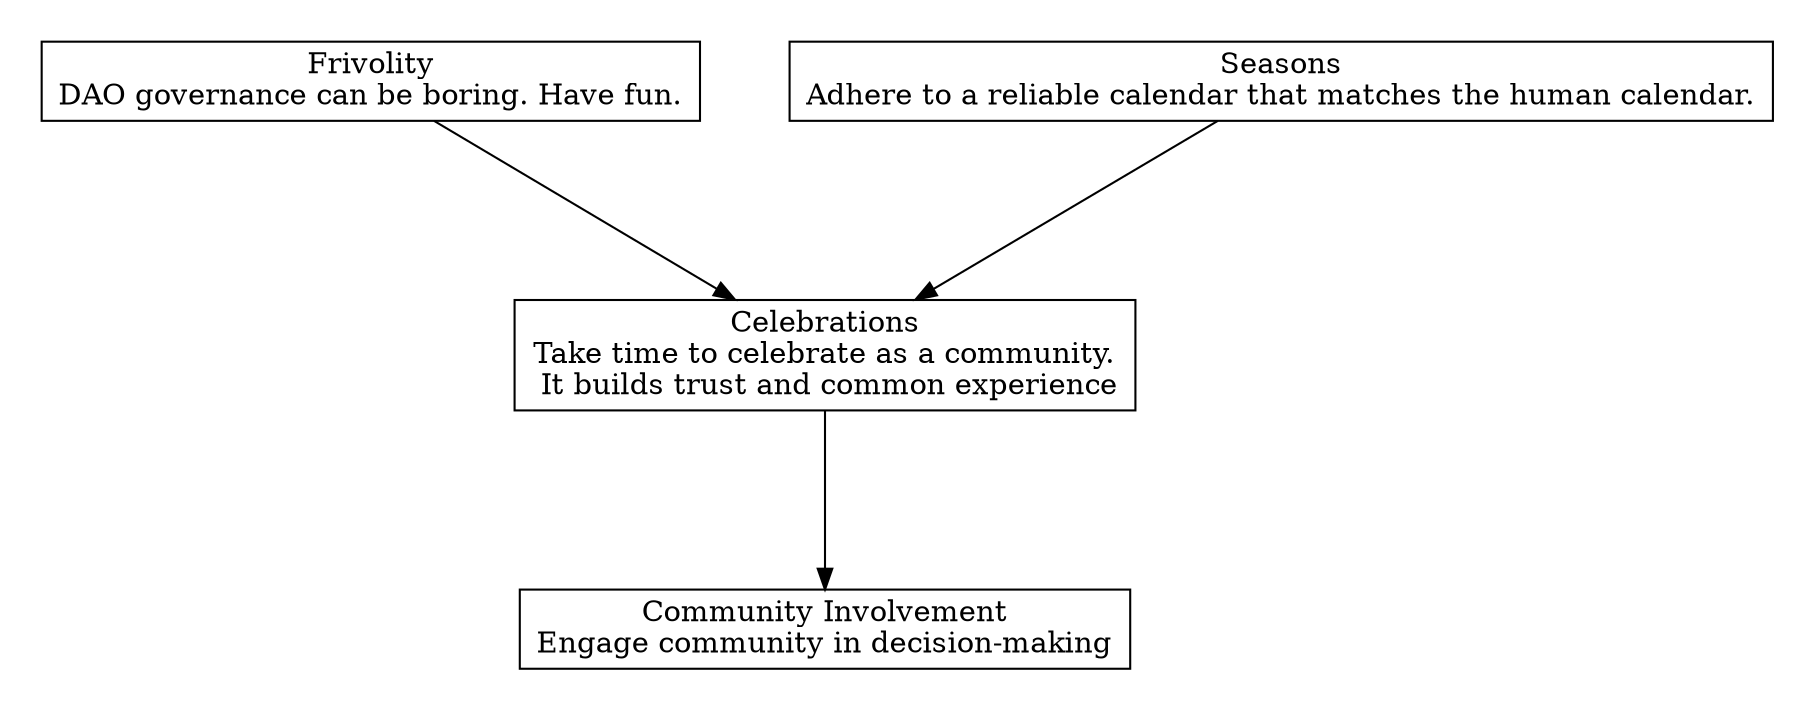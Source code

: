 digraph "" {
	graph [nodesep=0.6,
		rankdir=TB,
		ranksep=1.2
	];
	node [label="\N",
		shape=box
	];
	subgraph cluster_predecessors {
		graph [rank=max,
			style=invis
		];
		Seasons	[label="Seasons\nAdhere to a reliable calendar that matches the human calendar.\n"];
		Frivolity	[label="Frivolity\nDAO governance can be boring. Have fun.\n"];
	}
	subgraph cluster_descendants {
		graph [rank=min,
			style=invis
		];
		"Community Involvement"	[label="Community Involvement\nEngage community in decision-making"];
	}
	Celebrations	[label="Celebrations\nTake time to celebrate as a community.\n It builds trust and common experience"];
	Celebrations -> "Community Involvement";
	Seasons -> Celebrations;
	Frivolity -> Celebrations;
}
